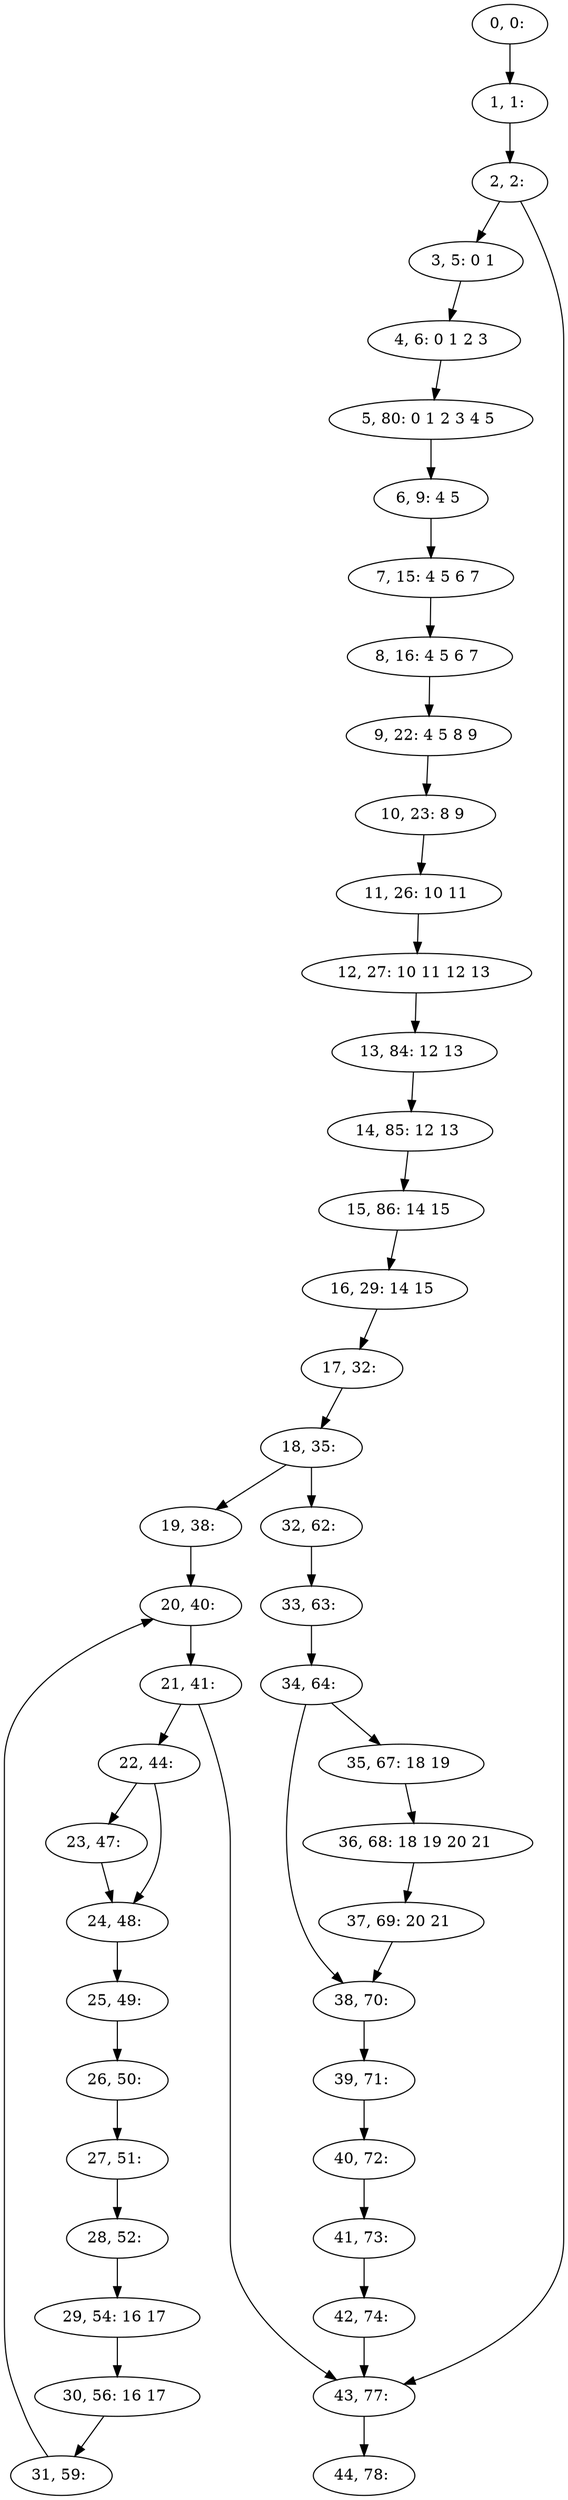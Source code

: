 digraph G {
0[label="0, 0: "];
1[label="1, 1: "];
2[label="2, 2: "];
3[label="3, 5: 0 1 "];
4[label="4, 6: 0 1 2 3 "];
5[label="5, 80: 0 1 2 3 4 5 "];
6[label="6, 9: 4 5 "];
7[label="7, 15: 4 5 6 7 "];
8[label="8, 16: 4 5 6 7 "];
9[label="9, 22: 4 5 8 9 "];
10[label="10, 23: 8 9 "];
11[label="11, 26: 10 11 "];
12[label="12, 27: 10 11 12 13 "];
13[label="13, 84: 12 13 "];
14[label="14, 85: 12 13 "];
15[label="15, 86: 14 15 "];
16[label="16, 29: 14 15 "];
17[label="17, 32: "];
18[label="18, 35: "];
19[label="19, 38: "];
20[label="20, 40: "];
21[label="21, 41: "];
22[label="22, 44: "];
23[label="23, 47: "];
24[label="24, 48: "];
25[label="25, 49: "];
26[label="26, 50: "];
27[label="27, 51: "];
28[label="28, 52: "];
29[label="29, 54: 16 17 "];
30[label="30, 56: 16 17 "];
31[label="31, 59: "];
32[label="32, 62: "];
33[label="33, 63: "];
34[label="34, 64: "];
35[label="35, 67: 18 19 "];
36[label="36, 68: 18 19 20 21 "];
37[label="37, 69: 20 21 "];
38[label="38, 70: "];
39[label="39, 71: "];
40[label="40, 72: "];
41[label="41, 73: "];
42[label="42, 74: "];
43[label="43, 77: "];
44[label="44, 78: "];
0->1 ;
1->2 ;
2->3 ;
2->43 ;
3->4 ;
4->5 ;
5->6 ;
6->7 ;
7->8 ;
8->9 ;
9->10 ;
10->11 ;
11->12 ;
12->13 ;
13->14 ;
14->15 ;
15->16 ;
16->17 ;
17->18 ;
18->19 ;
18->32 ;
19->20 ;
20->21 ;
21->22 ;
21->43 ;
22->23 ;
22->24 ;
23->24 ;
24->25 ;
25->26 ;
26->27 ;
27->28 ;
28->29 ;
29->30 ;
30->31 ;
31->20 ;
32->33 ;
33->34 ;
34->35 ;
34->38 ;
35->36 ;
36->37 ;
37->38 ;
38->39 ;
39->40 ;
40->41 ;
41->42 ;
42->43 ;
43->44 ;
}
